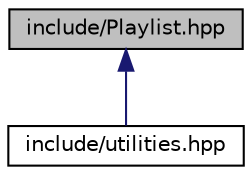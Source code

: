 digraph "include/Playlist.hpp"
{
 // LATEX_PDF_SIZE
  edge [fontname="Helvetica",fontsize="10",labelfontname="Helvetica",labelfontsize="10"];
  node [fontname="Helvetica",fontsize="10",shape=record];
  Node1 [label="include/Playlist.hpp",height=0.2,width=0.4,color="black", fillcolor="grey75", style="filled", fontcolor="black",tooltip="Definição da classe Playlist."];
  Node1 -> Node2 [dir="back",color="midnightblue",fontsize="10",style="solid"];
  Node2 [label="include/utilities.hpp",height=0.2,width=0.4,color="black", fillcolor="white", style="filled",URL="$a00014.html",tooltip="Definição de funções utilizadas no main e nos menus."];
}
